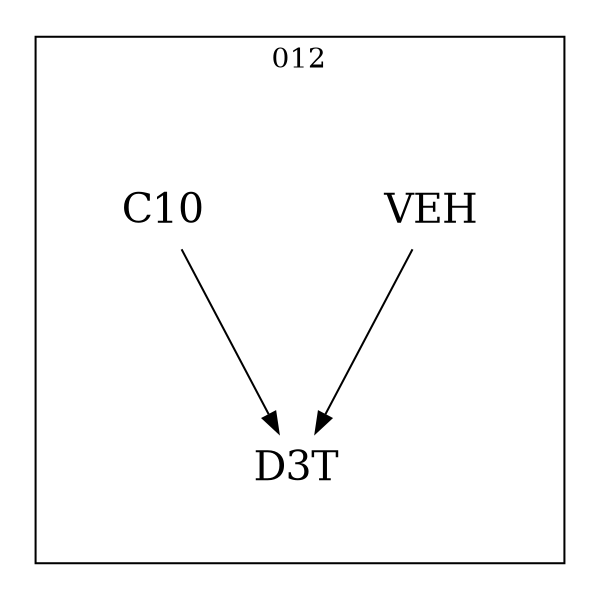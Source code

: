 strict digraph DAGS {
	size = "4,4!" ; ratio ="fill"; subgraph cluster_0{
			labeldoc = "t";
			label = "012";node	[label= VEH, shape = plaintext, fontsize=20] VEH;node	[label= D3T, shape = plaintext, fontsize=20] D3T;node	[label= C10, shape = plaintext, fontsize=20] C10;
VEH->D3T;
C10->D3T;
	}}